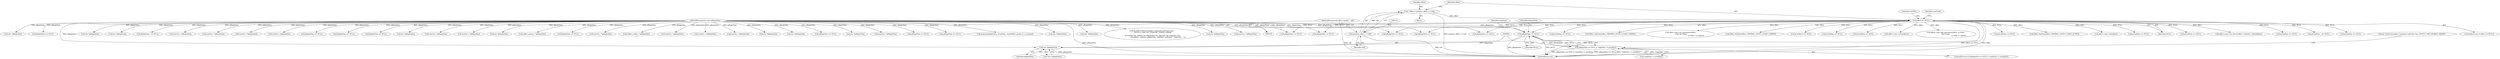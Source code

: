 digraph "1_Android_aeea52da00d210587fb3ed895de3d5f2e0264c88_9@del" {
"1000567" [label="(Call,pReplyData == NULL)"];
"1000106" [label="(MethodParameterIn,void *pReplyData)"];
"1000117" [label="(Call,effect == NULL)"];
"1000109" [label="(Call,* effect = (preproc_effect_t *) self)"];
"1000111" [label="(Call,(preproc_effect_t *) self)"];
"1000101" [label="(MethodParameterIn,effect_handle_t  self)"];
"1000566" [label="(Call,pReplyData == NULL || *replySize != sizeof(int))"];
"1000583" [label="(Call,(int *)pReplyData)"];
"1000149" [label="(Call,effect->ops->init(effect))"];
"1000795" [label="(Call,pReplyData == NULL)"];
"1000106" [label="(MethodParameterIn,void *pReplyData)"];
"1000123" [label="(Identifier,EINVAL)"];
"1000566" [label="(Call,pReplyData == NULL || *replySize != sizeof(int))"];
"1000205" [label="(Call,(int *)pReplyData)"];
"1000153" [label="(Call,(int *)pReplyData)"];
"1000467" [label="(Call,pCmdData == NULL)"];
"1000572" [label="(Identifier,replySize)"];
"1000119" [label="(Identifier,NULL)"];
"1000171" [label="(Call,pReplyData  == NULL)"];
"1001009" [label="(Call,(uint32_t *)pReplyData)"];
"1001090" [label="(Call,(uint32_t *)pReplyData)"];
"1001194" [label="(Call,(uint32_t *)pReplyData)"];
"1001272" [label="(Call,(uint32_t *)pReplyData)"];
"1000569" [label="(Identifier,NULL)"];
"1000637" [label="(Call,pReplyData == NULL)"];
"1001134" [label="(Call,pCmdData == NULL)"];
"1001039" [label="(Call,pReplyData == NULL)"];
"1000287" [label="(Call,pReplyData == NULL)"];
"1000705" [label="(Call,(int *)pReplyData)"];
"1000614" [label="(Call,effect->ops->set_device(effect, *(uint32_t *)pCmdData))"];
"1001104" [label="(Call,(uint32_t *)pReplyData)"];
"1000111" [label="(Call,(preproc_effect_t *) self)"];
"1000101" [label="(MethodParameterIn,effect_handle_t  self)"];
"1000109" [label="(Call,* effect = (preproc_effect_t *) self)"];
"1000968" [label="(Call,(uint32_t *)pReplyData)"];
"1000714" [label="(Call,pCmdData == NULL)"];
"1000162" [label="(Call,pCmdData    == NULL)"];
"1000836" [label="(Call,(int *)pReplyData)"];
"1000407" [label="(Call,(effect_param_t *)pReplyData)"];
"1000628" [label="(Call,pCmdData == NULL)"];
"1000326" [label="(Call,pReplyData == NULL)"];
"1000568" [label="(Identifier,pReplyData)"];
"1000374" [label="(Call,pReplyData == NULL)"];
"1000980" [label="(Call,(uint32_t *)pReplyData)"];
"1000116" [label="(ControlStructure,if (effect == NULL))"];
"1000271" [label="(Call,(effect_config_t *)pReplyData)"];
"1000583" [label="(Call,(int *)pReplyData)"];
"1000943" [label="(Call,(uint32_t *)pReplyData)"];
"1000278" [label="(Call,pCmdData == NULL)"];
"1000577" [label="(Literal,\"PreProcessingFx_Command cmdCode Case: EFFECT_CMD_DISABLE: ERROR\")"];
"1000585" [label="(Identifier,pReplyData)"];
"1000586" [label="(Call,Effect_SetState(effect, PREPROC_EFFECT_STATE_CONFIG))"];
"1000523" [label="(Call,effect->ops->set_parameter(effect,\n (void *)p->data,\n                                                                p->data + p->psize))"];
"1000110" [label="(Identifier,effect)"];
"1000253" [label="(Call,pReplyData == NULL)"];
"1000130" [label="(Call,pReplyData == NULL)"];
"1001244" [label="(Call,(uint32_t *)pReplyData)"];
"1000899" [label="(Call,(uint32_t *)pReplyData)"];
"1000565" [label="(ControlStructure,if (pReplyData == NULL || *replySize != sizeof(int)))"];
"1000125" [label="(Identifier,cmdCode)"];
"1000786" [label="(Call,(int *)pReplyData)"];
"1000303" [label="(Call,(int *)pReplyData)"];
"1000246" [label="(Call,Effect_SetState(effect, PREPROC_EFFECT_STATE_CONFIG))"];
"1000594" [label="(Call,pCmdData == NULL)"];
"1000863" [label="(Call,pReplyData == NULL)"];
"1000852" [label="(Call,pCmdData == NULL)"];
"1000243" [label="(Call,(int *)pReplyData)"];
"1000118" [label="(Identifier,effect)"];
"1001002" [label="(Call,(uint32_t *)pReplyData)"];
"1001146" [label="(Call,pReplyData == NULL)"];
"1000363" [label="(Call,pCmdData == NULL)"];
"1000356" [label="(Call,effect->ops->reset(effect))"];
"1000113" [label="(Identifier,self)"];
"1000582" [label="(Call,*(int *)pReplyData)"];
"1000437" [label="(Call,effect->ops->get_parameter(effect, p->data,\n &p->vsize,\n                                                       p->data + voffset))"];
"1000478" [label="(Call,pReplyData == NULL)"];
"1000107" [label="(Block,)"];
"1000396" [label="(Call,memcpy(pReplyData, pCmdData, sizeof(effect_param_t) + p->psize))"];
"1000541" [label="(Call,pReplyData == NULL)"];
"1000520" [label="(Call,(int *)pReplyData)"];
"1001295" [label="(MethodReturn,int)"];
"1000570" [label="(Call,*replySize != sizeof(int))"];
"1000316" [label="(Call,(int *)pReplyData)"];
"1001159" [label="(Call,ALOGE(\"PreProcessingFx_Command cmdCode Case: \"\n \"EFFECT_CMD_SET_FEATURE_CONFIG: ERROR\n\"\n \"pCmdData %p cmdSize %d pReplyData %p replySize %p *replySize %d\",\n                        pCmdData, cmdSize, pReplyData, replySize, replySize ? *replySize : -1))"];
"1000557" [label="(Call,(int *)pReplyData)"];
"1000567" [label="(Call,pReplyData == NULL)"];
"1001075" [label="(Call,(uint32_t *)pReplyData)"];
"1001030" [label="(Call,pCmdData == NULL)"];
"1000560" [label="(Call,Effect_SetState(effect, PREPROC_EFFECT_STATE_ACTIVE))"];
"1000228" [label="(Call,(int *)pReplyData)"];
"1000718" [label="(Call,pReplyData == NULL)"];
"1000117" [label="(Call,effect == NULL)"];
"1000567" -> "1000566"  [label="AST: "];
"1000567" -> "1000569"  [label="CFG: "];
"1000568" -> "1000567"  [label="AST: "];
"1000569" -> "1000567"  [label="AST: "];
"1000572" -> "1000567"  [label="CFG: "];
"1000566" -> "1000567"  [label="CFG: "];
"1000567" -> "1001295"  [label="DDG: pReplyData"];
"1000567" -> "1001295"  [label="DDG: NULL"];
"1000567" -> "1000566"  [label="DDG: pReplyData"];
"1000567" -> "1000566"  [label="DDG: NULL"];
"1000106" -> "1000567"  [label="DDG: pReplyData"];
"1000117" -> "1000567"  [label="DDG: NULL"];
"1000567" -> "1000583"  [label="DDG: pReplyData"];
"1000106" -> "1000100"  [label="AST: "];
"1000106" -> "1001295"  [label="DDG: pReplyData"];
"1000106" -> "1000130"  [label="DDG: pReplyData"];
"1000106" -> "1000153"  [label="DDG: pReplyData"];
"1000106" -> "1000171"  [label="DDG: pReplyData"];
"1000106" -> "1000205"  [label="DDG: pReplyData"];
"1000106" -> "1000228"  [label="DDG: pReplyData"];
"1000106" -> "1000243"  [label="DDG: pReplyData"];
"1000106" -> "1000253"  [label="DDG: pReplyData"];
"1000106" -> "1000271"  [label="DDG: pReplyData"];
"1000106" -> "1000287"  [label="DDG: pReplyData"];
"1000106" -> "1000303"  [label="DDG: pReplyData"];
"1000106" -> "1000316"  [label="DDG: pReplyData"];
"1000106" -> "1000326"  [label="DDG: pReplyData"];
"1000106" -> "1000374"  [label="DDG: pReplyData"];
"1000106" -> "1000396"  [label="DDG: pReplyData"];
"1000106" -> "1000407"  [label="DDG: pReplyData"];
"1000106" -> "1000478"  [label="DDG: pReplyData"];
"1000106" -> "1000520"  [label="DDG: pReplyData"];
"1000106" -> "1000541"  [label="DDG: pReplyData"];
"1000106" -> "1000557"  [label="DDG: pReplyData"];
"1000106" -> "1000583"  [label="DDG: pReplyData"];
"1000106" -> "1000637"  [label="DDG: pReplyData"];
"1000106" -> "1000705"  [label="DDG: pReplyData"];
"1000106" -> "1000718"  [label="DDG: pReplyData"];
"1000106" -> "1000786"  [label="DDG: pReplyData"];
"1000106" -> "1000795"  [label="DDG: pReplyData"];
"1000106" -> "1000836"  [label="DDG: pReplyData"];
"1000106" -> "1000863"  [label="DDG: pReplyData"];
"1000106" -> "1000899"  [label="DDG: pReplyData"];
"1000106" -> "1000943"  [label="DDG: pReplyData"];
"1000106" -> "1000968"  [label="DDG: pReplyData"];
"1000106" -> "1000980"  [label="DDG: pReplyData"];
"1000106" -> "1001002"  [label="DDG: pReplyData"];
"1000106" -> "1001009"  [label="DDG: pReplyData"];
"1000106" -> "1001039"  [label="DDG: pReplyData"];
"1000106" -> "1001075"  [label="DDG: pReplyData"];
"1000106" -> "1001090"  [label="DDG: pReplyData"];
"1000106" -> "1001104"  [label="DDG: pReplyData"];
"1000106" -> "1001146"  [label="DDG: pReplyData"];
"1000106" -> "1001159"  [label="DDG: pReplyData"];
"1000106" -> "1001194"  [label="DDG: pReplyData"];
"1000106" -> "1001244"  [label="DDG: pReplyData"];
"1000106" -> "1001272"  [label="DDG: pReplyData"];
"1000117" -> "1000116"  [label="AST: "];
"1000117" -> "1000119"  [label="CFG: "];
"1000118" -> "1000117"  [label="AST: "];
"1000119" -> "1000117"  [label="AST: "];
"1000123" -> "1000117"  [label="CFG: "];
"1000125" -> "1000117"  [label="CFG: "];
"1000117" -> "1001295"  [label="DDG: effect == NULL"];
"1000117" -> "1001295"  [label="DDG: effect"];
"1000117" -> "1001295"  [label="DDG: NULL"];
"1000109" -> "1000117"  [label="DDG: effect"];
"1000117" -> "1000130"  [label="DDG: NULL"];
"1000117" -> "1000149"  [label="DDG: effect"];
"1000117" -> "1000162"  [label="DDG: NULL"];
"1000117" -> "1000246"  [label="DDG: effect"];
"1000117" -> "1000253"  [label="DDG: NULL"];
"1000117" -> "1000278"  [label="DDG: NULL"];
"1000117" -> "1000326"  [label="DDG: NULL"];
"1000117" -> "1000356"  [label="DDG: effect"];
"1000117" -> "1000363"  [label="DDG: NULL"];
"1000117" -> "1000437"  [label="DDG: effect"];
"1000117" -> "1000467"  [label="DDG: NULL"];
"1000117" -> "1000523"  [label="DDG: effect"];
"1000117" -> "1000541"  [label="DDG: NULL"];
"1000117" -> "1000560"  [label="DDG: effect"];
"1000117" -> "1000586"  [label="DDG: effect"];
"1000117" -> "1000594"  [label="DDG: NULL"];
"1000117" -> "1000614"  [label="DDG: effect"];
"1000117" -> "1000628"  [label="DDG: NULL"];
"1000117" -> "1000714"  [label="DDG: NULL"];
"1000117" -> "1000795"  [label="DDG: NULL"];
"1000117" -> "1000852"  [label="DDG: NULL"];
"1000117" -> "1001030"  [label="DDG: NULL"];
"1000117" -> "1001134"  [label="DDG: NULL"];
"1000109" -> "1000107"  [label="AST: "];
"1000109" -> "1000111"  [label="CFG: "];
"1000110" -> "1000109"  [label="AST: "];
"1000111" -> "1000109"  [label="AST: "];
"1000118" -> "1000109"  [label="CFG: "];
"1000109" -> "1001295"  [label="DDG: (preproc_effect_t *) self"];
"1000111" -> "1000109"  [label="DDG: self"];
"1000111" -> "1000113"  [label="CFG: "];
"1000112" -> "1000111"  [label="AST: "];
"1000113" -> "1000111"  [label="AST: "];
"1000111" -> "1001295"  [label="DDG: self"];
"1000101" -> "1000111"  [label="DDG: self"];
"1000101" -> "1000100"  [label="AST: "];
"1000101" -> "1001295"  [label="DDG: self"];
"1000566" -> "1000565"  [label="AST: "];
"1000566" -> "1000570"  [label="CFG: "];
"1000570" -> "1000566"  [label="AST: "];
"1000577" -> "1000566"  [label="CFG: "];
"1000584" -> "1000566"  [label="CFG: "];
"1000566" -> "1001295"  [label="DDG: pReplyData == NULL || *replySize != sizeof(int)"];
"1000566" -> "1001295"  [label="DDG: pReplyData == NULL"];
"1000566" -> "1001295"  [label="DDG: *replySize != sizeof(int)"];
"1000570" -> "1000566"  [label="DDG: *replySize"];
"1000583" -> "1000582"  [label="AST: "];
"1000583" -> "1000585"  [label="CFG: "];
"1000584" -> "1000583"  [label="AST: "];
"1000585" -> "1000583"  [label="AST: "];
"1000582" -> "1000583"  [label="CFG: "];
"1000583" -> "1001295"  [label="DDG: pReplyData"];
}
